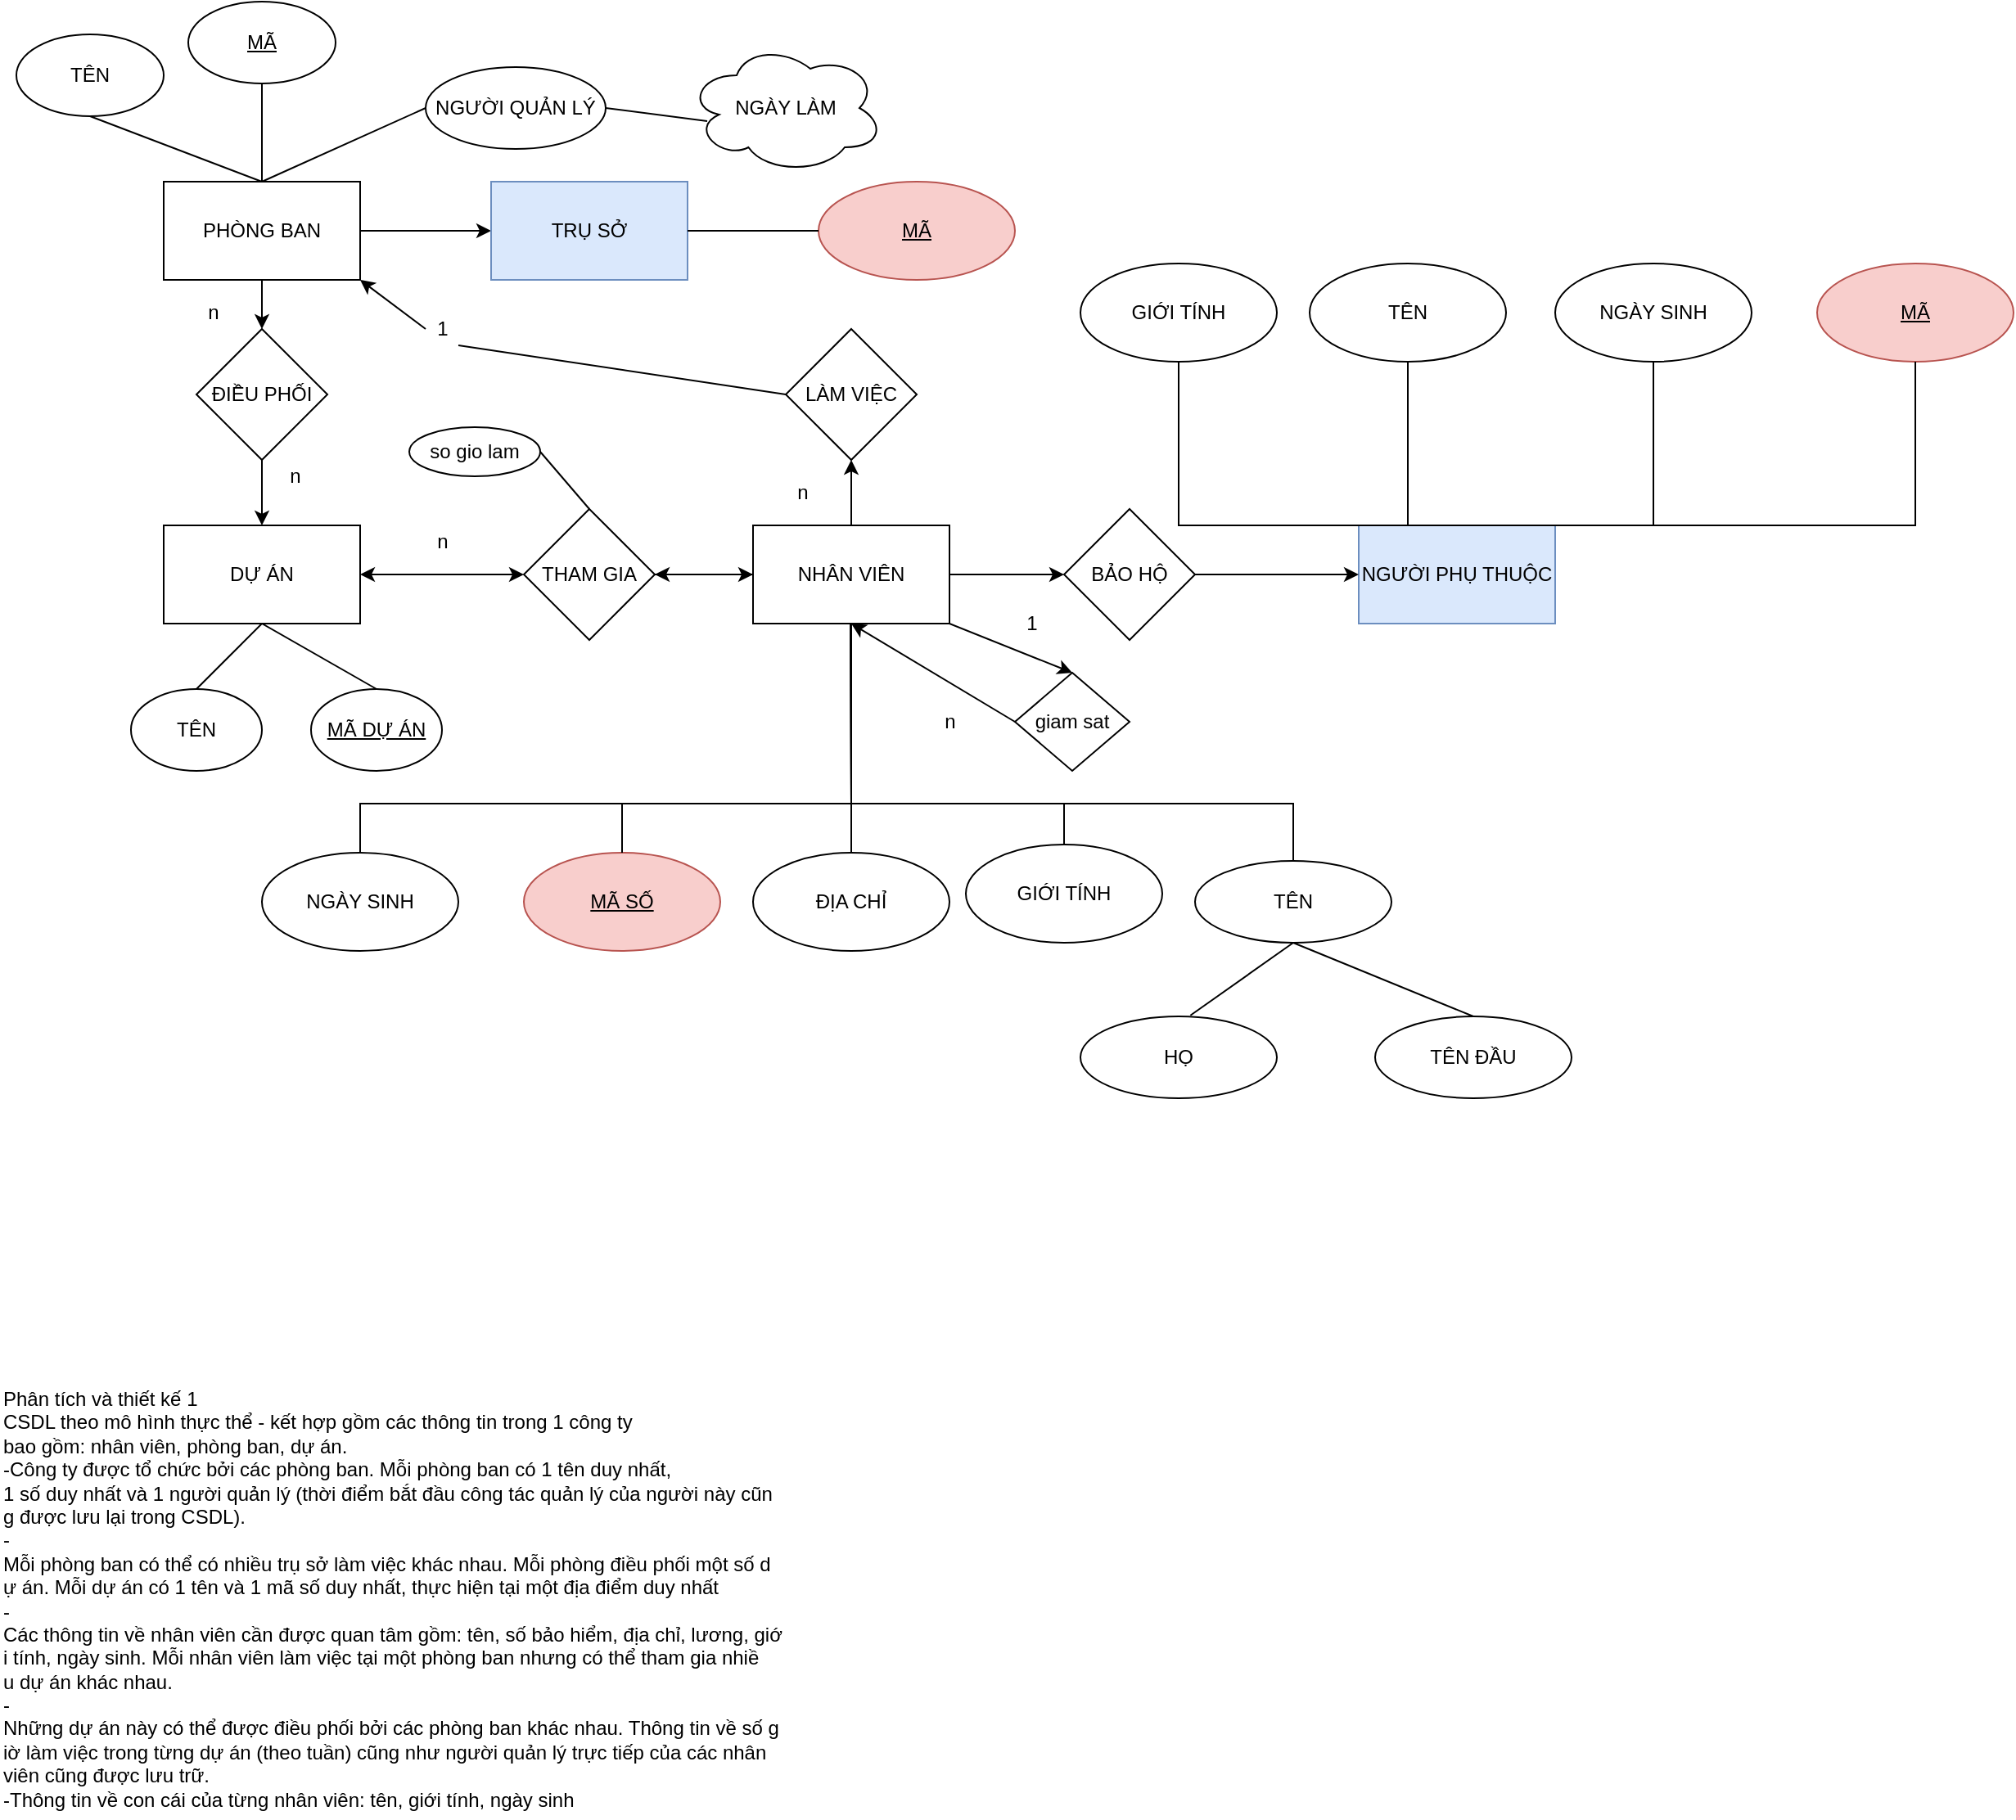 <mxfile version="15.9.1" type="onedrive"><diagram id="NdRIpTO4NjpYELoAcji5" name="Page-1"><mxGraphModel dx="2447" dy="878" grid="1" gridSize="10" guides="1" tooltips="1" connect="1" arrows="1" fold="1" page="1" pageScale="1" pageWidth="850" pageHeight="1100" math="0" shadow="0"><root><mxCell id="0"/><mxCell id="1" parent="0"/><mxCell id="KuZf1j7rD5ztoyktci3B-3" value="Phân tích và thiết kế 1 &#10;CSDL theo mô hình thực thể - kết hợp gồm các thông tin trong 1 công ty &#10;bao gồm: nhân viên, phòng ban, dự án.&#10;-Công ty được tổ chức bởi các phòng ban. Mỗi phòng ban có 1 tên duy nhất, &#10;1 số duy nhất và 1 người quản lý (thời điểm bắt đầu công tác quản lý của người này cũn&#10;g được lưu lại trong CSDL).&#10;-&#10;Mỗi phòng ban có thể có nhiều trụ sở làm việc khác nhau. Mỗi phòng điều phối một số d&#10;ự án. Mỗi dự án có 1 tên và 1 mã số duy nhất, thực hiện tại một địa điểm duy nhất&#10;-&#10;Các thông tin về nhân viên cần được quan tâm gồm: tên, số bảo hiểm, địa chỉ, lương, giớ&#10;i tính, ngày sinh. Mỗi nhân viên làm việc tại một phòng ban nhưng có thể tham gia nhiề&#10;u dự án khác nhau.&#10;-&#10;Những dự án này có thể được điều phối bởi các phòng ban khác nhau. Thông tin về số g&#10;iờ làm việc trong từng dự án (theo tuần) cũng như người quản lý trực tiếp của các nhân&#10;viên cũng được lưu trữ.&#10;-Thông tin về con cái của từng nhân viên: tên, giới tính, ngày sinh" style="text;whiteSpace=wrap;html=1;" parent="1" vertex="1"><mxGeometry x="-20" y="950" width="500" height="270" as="geometry"/></mxCell><mxCell id="KuZf1j7rD5ztoyktci3B-19" value="" style="edgeStyle=orthogonalEdgeStyle;rounded=0;orthogonalLoop=1;jettySize=auto;html=1;" parent="1" source="KuZf1j7rD5ztoyktci3B-7" target="KuZf1j7rD5ztoyktci3B-18" edge="1"><mxGeometry relative="1" as="geometry"/></mxCell><mxCell id="KuZf1j7rD5ztoyktci3B-81" value="" style="edgeStyle=orthogonalEdgeStyle;rounded=0;orthogonalLoop=1;jettySize=auto;html=1;" parent="1" source="KuZf1j7rD5ztoyktci3B-7" target="KuZf1j7rD5ztoyktci3B-80" edge="1"><mxGeometry relative="1" as="geometry"/></mxCell><mxCell id="KuZf1j7rD5ztoyktci3B-7" value="PHÒNG BAN" style="whiteSpace=wrap;html=1;rounded=0;" parent="1" vertex="1"><mxGeometry x="80" y="220" width="120" height="60" as="geometry"/></mxCell><mxCell id="KuZf1j7rD5ztoyktci3B-21" value="" style="edgeStyle=orthogonalEdgeStyle;rounded=0;orthogonalLoop=1;jettySize=auto;html=1;" parent="1" source="KuZf1j7rD5ztoyktci3B-18" target="KuZf1j7rD5ztoyktci3B-20" edge="1"><mxGeometry relative="1" as="geometry"/></mxCell><mxCell id="KuZf1j7rD5ztoyktci3B-18" value="ĐIỀU PHỐI" style="rhombus;whiteSpace=wrap;html=1;rounded=0;" parent="1" vertex="1"><mxGeometry x="100" y="310" width="80" height="80" as="geometry"/></mxCell><mxCell id="KuZf1j7rD5ztoyktci3B-20" value="DỰ ÁN" style="whiteSpace=wrap;html=1;rounded=0;" parent="1" vertex="1"><mxGeometry x="80" y="430" width="120" height="60" as="geometry"/></mxCell><mxCell id="KuZf1j7rD5ztoyktci3B-22" value="TÊN" style="ellipse;whiteSpace=wrap;html=1;rounded=0;" parent="1" vertex="1"><mxGeometry x="-10" y="130" width="90" height="50" as="geometry"/></mxCell><mxCell id="KuZf1j7rD5ztoyktci3B-26" value="&lt;u&gt;MÃ&lt;/u&gt;" style="ellipse;whiteSpace=wrap;html=1;rounded=0;" parent="1" vertex="1"><mxGeometry x="95" y="110" width="90" height="50" as="geometry"/></mxCell><mxCell id="KuZf1j7rD5ztoyktci3B-27" value="TÊN" style="ellipse;whiteSpace=wrap;html=1;rounded=0;" parent="1" vertex="1"><mxGeometry x="60" y="530" width="80" height="50" as="geometry"/></mxCell><mxCell id="KuZf1j7rD5ztoyktci3B-30" value="&lt;u&gt;MÃ DỰ ÁN&lt;/u&gt;" style="ellipse;whiteSpace=wrap;html=1;rounded=0;" parent="1" vertex="1"><mxGeometry x="170" y="530" width="80" height="50" as="geometry"/></mxCell><mxCell id="KuZf1j7rD5ztoyktci3B-49" value="" style="edgeStyle=orthogonalEdgeStyle;rounded=0;orthogonalLoop=1;jettySize=auto;html=1;" parent="1" source="KuZf1j7rD5ztoyktci3B-32" target="KuZf1j7rD5ztoyktci3B-48" edge="1"><mxGeometry relative="1" as="geometry"/></mxCell><mxCell id="KuZf1j7rD5ztoyktci3B-32" value="THAM GIA" style="rhombus;whiteSpace=wrap;html=1;rounded=0;" parent="1" vertex="1"><mxGeometry x="300" y="420" width="80" height="80" as="geometry"/></mxCell><mxCell id="KuZf1j7rD5ztoyktci3B-36" value="" style="endArrow=classic;startArrow=classic;html=1;rounded=0;exitX=1;exitY=0.5;exitDx=0;exitDy=0;entryX=0;entryY=0.5;entryDx=0;entryDy=0;" parent="1" source="KuZf1j7rD5ztoyktci3B-20" target="KuZf1j7rD5ztoyktci3B-32" edge="1"><mxGeometry width="50" height="50" relative="1" as="geometry"><mxPoint x="400" y="480" as="sourcePoint"/><mxPoint x="450" y="430" as="targetPoint"/></mxGeometry></mxCell><mxCell id="KuZf1j7rD5ztoyktci3B-37" value="" style="endArrow=classic;html=1;rounded=0;entryX=1;entryY=0.5;entryDx=0;entryDy=0;exitX=0;exitY=0.5;exitDx=0;exitDy=0;" parent="1" target="KuZf1j7rD5ztoyktci3B-32" edge="1"><mxGeometry width="50" height="50" relative="1" as="geometry"><mxPoint x="440" y="460" as="sourcePoint"/><mxPoint x="450" y="430" as="targetPoint"/></mxGeometry></mxCell><mxCell id="KuZf1j7rD5ztoyktci3B-38" value="n" style="text;html=1;align=center;verticalAlign=middle;resizable=0;points=[];autosize=1;strokeColor=none;fillColor=none;" parent="1" vertex="1"><mxGeometry x="150" y="390" width="20" height="20" as="geometry"/></mxCell><mxCell id="KuZf1j7rD5ztoyktci3B-39" value="n" style="text;html=1;align=center;verticalAlign=middle;resizable=0;points=[];autosize=1;strokeColor=none;fillColor=none;" parent="1" vertex="1"><mxGeometry x="240" y="430" width="20" height="20" as="geometry"/></mxCell><mxCell id="KuZf1j7rD5ztoyktci3B-46" value="NGƯỜI PHỤ THUỘC" style="whiteSpace=wrap;html=1;rounded=0;fillColor=#dae8fc;strokeColor=#6c8ebf;" parent="1" vertex="1"><mxGeometry x="810" y="430" width="120" height="60" as="geometry"/></mxCell><mxCell id="KuZf1j7rD5ztoyktci3B-84" value="" style="edgeStyle=orthogonalEdgeStyle;rounded=0;orthogonalLoop=1;jettySize=auto;html=1;" parent="1" source="KuZf1j7rD5ztoyktci3B-48" target="KuZf1j7rD5ztoyktci3B-83" edge="1"><mxGeometry relative="1" as="geometry"/></mxCell><mxCell id="zmVw5hxpLX3UmJDdkwB--31" value="" style="edgeStyle=orthogonalEdgeStyle;rounded=0;orthogonalLoop=1;jettySize=auto;html=1;" parent="1" source="KuZf1j7rD5ztoyktci3B-48" target="zmVw5hxpLX3UmJDdkwB--30" edge="1"><mxGeometry relative="1" as="geometry"/></mxCell><mxCell id="KuZf1j7rD5ztoyktci3B-48" value="NHÂN VIÊN" style="whiteSpace=wrap;html=1;rounded=0;" parent="1" vertex="1"><mxGeometry x="440" y="430" width="120" height="60" as="geometry"/></mxCell><mxCell id="KuZf1j7rD5ztoyktci3B-50" value="TÊN" style="ellipse;whiteSpace=wrap;html=1;rounded=0;" parent="1" vertex="1"><mxGeometry x="710" y="635" width="120" height="50" as="geometry"/></mxCell><mxCell id="KuZf1j7rD5ztoyktci3B-52" value="ĐỊA CHỈ" style="ellipse;whiteSpace=wrap;html=1;rounded=0;" parent="1" vertex="1"><mxGeometry x="440" y="630" width="120" height="60" as="geometry"/></mxCell><mxCell id="KuZf1j7rD5ztoyktci3B-54" value="GIỚI TÍNH" style="ellipse;whiteSpace=wrap;html=1;rounded=0;" parent="1" vertex="1"><mxGeometry x="570" y="625" width="120" height="60" as="geometry"/></mxCell><mxCell id="KuZf1j7rD5ztoyktci3B-59" value="NGÀY SINH" style="ellipse;whiteSpace=wrap;html=1;rounded=0;" parent="1" vertex="1"><mxGeometry x="140" y="630" width="120" height="60" as="geometry"/></mxCell><mxCell id="KuZf1j7rD5ztoyktci3B-61" value="HỌ" style="ellipse;whiteSpace=wrap;html=1;rounded=0;" parent="1" vertex="1"><mxGeometry x="640" y="730" width="120" height="50" as="geometry"/></mxCell><mxCell id="KuZf1j7rD5ztoyktci3B-63" value="TÊN ĐẦU" style="ellipse;whiteSpace=wrap;html=1;rounded=0;" parent="1" vertex="1"><mxGeometry x="820" y="730" width="120" height="50" as="geometry"/></mxCell><mxCell id="KuZf1j7rD5ztoyktci3B-67" value="NGƯỜI QUẢN LÝ" style="ellipse;whiteSpace=wrap;html=1;rounded=0;" parent="1" vertex="1"><mxGeometry x="240" y="150" width="110" height="50" as="geometry"/></mxCell><mxCell id="KuZf1j7rD5ztoyktci3B-69" value="TÊN" style="ellipse;whiteSpace=wrap;html=1;rounded=0;" parent="1" vertex="1"><mxGeometry x="780" y="270" width="120" height="60" as="geometry"/></mxCell><mxCell id="KuZf1j7rD5ztoyktci3B-71" value="&lt;u&gt;MÃ SỐ&lt;/u&gt;" style="ellipse;whiteSpace=wrap;html=1;rounded=0;fillColor=#f8cecc;strokeColor=#b85450;" parent="1" vertex="1"><mxGeometry x="300" y="630" width="120" height="60" as="geometry"/></mxCell><mxCell id="KuZf1j7rD5ztoyktci3B-73" value="GIỚI TÍNH" style="ellipse;whiteSpace=wrap;html=1;rounded=0;" parent="1" vertex="1"><mxGeometry x="640" y="270" width="120" height="60" as="geometry"/></mxCell><mxCell id="KuZf1j7rD5ztoyktci3B-75" value="NGÀY SINH" style="ellipse;whiteSpace=wrap;html=1;rounded=0;" parent="1" vertex="1"><mxGeometry x="930" y="270" width="120" height="60" as="geometry"/></mxCell><mxCell id="KuZf1j7rD5ztoyktci3B-77" value="" style="endArrow=none;html=1;rounded=0;exitX=0.5;exitY=0;exitDx=0;exitDy=0;entryX=0.5;entryY=1;entryDx=0;entryDy=0;" parent="1" source="KuZf1j7rD5ztoyktci3B-46" target="KuZf1j7rD5ztoyktci3B-69" edge="1"><mxGeometry width="50" height="50" relative="1" as="geometry"><mxPoint x="400" y="420" as="sourcePoint"/><mxPoint x="450" y="370" as="targetPoint"/><Array as="points"><mxPoint x="840" y="430"/></Array></mxGeometry></mxCell><mxCell id="KuZf1j7rD5ztoyktci3B-78" value="" style="endArrow=none;html=1;rounded=0;exitX=0.5;exitY=0;exitDx=0;exitDy=0;entryX=0.5;entryY=1;entryDx=0;entryDy=0;" parent="1" source="KuZf1j7rD5ztoyktci3B-46" target="KuZf1j7rD5ztoyktci3B-73" edge="1"><mxGeometry width="50" height="50" relative="1" as="geometry"><mxPoint x="710" y="440" as="sourcePoint"/><mxPoint x="570" y="410" as="targetPoint"/><Array as="points"><mxPoint x="700" y="430"/></Array></mxGeometry></mxCell><mxCell id="KuZf1j7rD5ztoyktci3B-79" value="" style="endArrow=none;html=1;rounded=0;entryX=0.5;entryY=1;entryDx=0;entryDy=0;" parent="1" target="KuZf1j7rD5ztoyktci3B-75" edge="1"><mxGeometry width="50" height="50" relative="1" as="geometry"><mxPoint x="700" y="430" as="sourcePoint"/><mxPoint x="700" y="410" as="targetPoint"/><Array as="points"><mxPoint x="990" y="430"/></Array></mxGeometry></mxCell><mxCell id="KuZf1j7rD5ztoyktci3B-80" value="TRỤ SỞ" style="whiteSpace=wrap;html=1;rounded=0;fillColor=#dae8fc;strokeColor=#6c8ebf;" parent="1" vertex="1"><mxGeometry x="280" y="220" width="120" height="60" as="geometry"/></mxCell><mxCell id="KuZf1j7rD5ztoyktci3B-83" value="LÀM VIỆC" style="rhombus;whiteSpace=wrap;html=1;rounded=0;" parent="1" vertex="1"><mxGeometry x="460" y="310" width="80" height="80" as="geometry"/></mxCell><mxCell id="KuZf1j7rD5ztoyktci3B-85" value="" style="endArrow=classic;html=1;rounded=0;exitX=0;exitY=0.5;exitDx=0;exitDy=0;entryX=1;entryY=1;entryDx=0;entryDy=0;startArrow=none;" parent="1" source="KuZf1j7rD5ztoyktci3B-86" target="KuZf1j7rD5ztoyktci3B-7" edge="1"><mxGeometry width="50" height="50" relative="1" as="geometry"><mxPoint x="400" y="430" as="sourcePoint"/><mxPoint x="450" y="380" as="targetPoint"/></mxGeometry></mxCell><mxCell id="zmVw5hxpLX3UmJDdkwB--3" value="NGÀY LÀM" style="ellipse;shape=cloud;whiteSpace=wrap;html=1;" parent="1" vertex="1"><mxGeometry x="400" y="135" width="120" height="80" as="geometry"/></mxCell><mxCell id="zmVw5hxpLX3UmJDdkwB--4" value="&lt;u&gt;MÃ&lt;/u&gt;" style="ellipse;whiteSpace=wrap;html=1;rounded=0;fillColor=#f8cecc;strokeColor=#b85450;" parent="1" vertex="1"><mxGeometry x="1090" y="270" width="120" height="60" as="geometry"/></mxCell><mxCell id="zmVw5hxpLX3UmJDdkwB--5" value="" style="endArrow=none;html=1;rounded=0;entryX=0.5;entryY=1;entryDx=0;entryDy=0;exitX=0.5;exitY=0;exitDx=0;exitDy=0;" parent="1" source="KuZf1j7rD5ztoyktci3B-46" target="zmVw5hxpLX3UmJDdkwB--4" edge="1"><mxGeometry width="50" height="50" relative="1" as="geometry"><mxPoint x="710" y="440" as="sourcePoint"/><mxPoint x="840" y="410" as="targetPoint"/><Array as="points"><mxPoint x="1150" y="430"/></Array></mxGeometry></mxCell><mxCell id="zmVw5hxpLX3UmJDdkwB--6" value="&lt;u&gt;MÃ&lt;/u&gt;" style="ellipse;whiteSpace=wrap;html=1;rounded=0;fillColor=#f8cecc;strokeColor=#b85450;" parent="1" vertex="1"><mxGeometry x="480" y="220" width="120" height="60" as="geometry"/></mxCell><mxCell id="zmVw5hxpLX3UmJDdkwB--8" value="" style="endArrow=none;html=1;rounded=0;entryX=0.5;entryY=1;entryDx=0;entryDy=0;exitX=0.5;exitY=0;exitDx=0;exitDy=0;" parent="1" source="KuZf1j7rD5ztoyktci3B-50" target="KuZf1j7rD5ztoyktci3B-48" edge="1"><mxGeometry width="50" height="50" relative="1" as="geometry"><mxPoint x="500" y="520" as="sourcePoint"/><mxPoint x="500" y="660" as="targetPoint"/><Array as="points"><mxPoint x="770" y="600"/><mxPoint x="500" y="600"/></Array></mxGeometry></mxCell><mxCell id="zmVw5hxpLX3UmJDdkwB--10" value="" style="endArrow=none;html=1;rounded=0;entryX=0.5;entryY=1;entryDx=0;entryDy=0;exitX=0.5;exitY=0;exitDx=0;exitDy=0;" parent="1" source="KuZf1j7rD5ztoyktci3B-54" edge="1"><mxGeometry width="50" height="50" relative="1" as="geometry"><mxPoint x="800" y="630" as="sourcePoint"/><mxPoint x="500" y="490" as="targetPoint"/><Array as="points"><mxPoint x="630" y="600"/><mxPoint x="500" y="600"/></Array></mxGeometry></mxCell><mxCell id="zmVw5hxpLX3UmJDdkwB--11" value="" style="endArrow=none;html=1;rounded=0;entryX=0.5;entryY=1;entryDx=0;entryDy=0;exitX=0.5;exitY=0;exitDx=0;exitDy=0;" parent="1" source="KuZf1j7rD5ztoyktci3B-52" edge="1"><mxGeometry width="50" height="50" relative="1" as="geometry"><mxPoint x="630" y="640" as="sourcePoint"/><mxPoint x="500" y="490" as="targetPoint"/><Array as="points"><mxPoint x="500" y="600"/></Array></mxGeometry></mxCell><mxCell id="zmVw5hxpLX3UmJDdkwB--12" value="" style="endArrow=none;html=1;rounded=0;entryX=0.5;entryY=1;entryDx=0;entryDy=0;exitX=0.5;exitY=0;exitDx=0;exitDy=0;" parent="1" source="KuZf1j7rD5ztoyktci3B-71" edge="1"><mxGeometry width="50" height="50" relative="1" as="geometry"><mxPoint x="370" y="620" as="sourcePoint"/><mxPoint x="499.5" y="490" as="targetPoint"/><Array as="points"><mxPoint x="360" y="600"/><mxPoint x="500" y="600"/></Array></mxGeometry></mxCell><mxCell id="zmVw5hxpLX3UmJDdkwB--14" value="" style="endArrow=none;html=1;rounded=0;entryX=0.5;entryY=1;entryDx=0;entryDy=0;exitX=0.5;exitY=0;exitDx=0;exitDy=0;" parent="1" source="KuZf1j7rD5ztoyktci3B-59" edge="1"><mxGeometry width="50" height="50" relative="1" as="geometry"><mxPoint x="360" y="630" as="sourcePoint"/><mxPoint x="499.5" y="490" as="targetPoint"/><Array as="points"><mxPoint x="200" y="600"/><mxPoint x="500" y="600"/></Array></mxGeometry></mxCell><mxCell id="zmVw5hxpLX3UmJDdkwB--15" value="" style="endArrow=none;html=1;rounded=0;entryX=0.5;entryY=1;entryDx=0;entryDy=0;exitX=0.56;exitY=-0.012;exitDx=0;exitDy=0;exitPerimeter=0;" parent="1" source="KuZf1j7rD5ztoyktci3B-61" target="KuZf1j7rD5ztoyktci3B-50" edge="1"><mxGeometry width="50" height="50" relative="1" as="geometry"><mxPoint x="450" y="610" as="sourcePoint"/><mxPoint x="500" y="560" as="targetPoint"/></mxGeometry></mxCell><mxCell id="zmVw5hxpLX3UmJDdkwB--16" value="" style="endArrow=none;html=1;rounded=0;entryX=0.5;entryY=1;entryDx=0;entryDy=0;exitX=0.5;exitY=0;exitDx=0;exitDy=0;" parent="1" source="KuZf1j7rD5ztoyktci3B-63" target="KuZf1j7rD5ztoyktci3B-50" edge="1"><mxGeometry width="50" height="50" relative="1" as="geometry"><mxPoint x="717.2" y="739.4" as="sourcePoint"/><mxPoint x="780" y="695" as="targetPoint"/></mxGeometry></mxCell><mxCell id="zmVw5hxpLX3UmJDdkwB--22" value="" style="endArrow=none;html=1;rounded=0;entryX=0;entryY=0.5;entryDx=0;entryDy=0;exitX=1;exitY=0.5;exitDx=0;exitDy=0;" parent="1" source="KuZf1j7rD5ztoyktci3B-80" target="zmVw5hxpLX3UmJDdkwB--6" edge="1"><mxGeometry width="50" height="50" relative="1" as="geometry"><mxPoint x="410" y="280" as="sourcePoint"/><mxPoint x="460" y="230" as="targetPoint"/></mxGeometry></mxCell><mxCell id="zmVw5hxpLX3UmJDdkwB--23" value="" style="endArrow=none;html=1;rounded=0;entryX=0.1;entryY=0.6;entryDx=0;entryDy=0;entryPerimeter=0;exitX=1;exitY=0.5;exitDx=0;exitDy=0;" parent="1" source="KuZf1j7rD5ztoyktci3B-67" target="zmVw5hxpLX3UmJDdkwB--3" edge="1"><mxGeometry width="50" height="50" relative="1" as="geometry"><mxPoint x="350" y="210" as="sourcePoint"/><mxPoint x="400" y="160" as="targetPoint"/></mxGeometry></mxCell><mxCell id="zmVw5hxpLX3UmJDdkwB--24" value="" style="endArrow=none;html=1;rounded=0;entryX=0.5;entryY=1;entryDx=0;entryDy=0;exitX=0.5;exitY=0;exitDx=0;exitDy=0;" parent="1" source="KuZf1j7rD5ztoyktci3B-27" target="KuZf1j7rD5ztoyktci3B-20" edge="1"><mxGeometry width="50" height="50" relative="1" as="geometry"><mxPoint x="90" y="510" as="sourcePoint"/><mxPoint x="170" y="510" as="targetPoint"/></mxGeometry></mxCell><mxCell id="zmVw5hxpLX3UmJDdkwB--26" value="" style="endArrow=none;html=1;rounded=0;entryX=0.5;entryY=1;entryDx=0;entryDy=0;exitX=0.5;exitY=0;exitDx=0;exitDy=0;" parent="1" source="KuZf1j7rD5ztoyktci3B-30" target="KuZf1j7rD5ztoyktci3B-20" edge="1"><mxGeometry width="50" height="50" relative="1" as="geometry"><mxPoint x="165" y="540" as="sourcePoint"/><mxPoint x="150" y="500" as="targetPoint"/></mxGeometry></mxCell><mxCell id="zmVw5hxpLX3UmJDdkwB--27" value="" style="endArrow=none;html=1;rounded=0;entryX=0.5;entryY=1;entryDx=0;entryDy=0;exitX=0.5;exitY=0;exitDx=0;exitDy=0;" parent="1" source="KuZf1j7rD5ztoyktci3B-7" target="KuZf1j7rD5ztoyktci3B-22" edge="1"><mxGeometry width="50" height="50" relative="1" as="geometry"><mxPoint x="100" y="220" as="sourcePoint"/><mxPoint x="150" y="170" as="targetPoint"/></mxGeometry></mxCell><mxCell id="zmVw5hxpLX3UmJDdkwB--28" value="" style="endArrow=none;html=1;rounded=0;entryX=0.5;entryY=1;entryDx=0;entryDy=0;" parent="1" target="KuZf1j7rD5ztoyktci3B-26" edge="1"><mxGeometry width="50" height="50" relative="1" as="geometry"><mxPoint x="140" y="220" as="sourcePoint"/><mxPoint x="45" y="190" as="targetPoint"/></mxGeometry></mxCell><mxCell id="zmVw5hxpLX3UmJDdkwB--29" value="" style="endArrow=none;html=1;rounded=0;entryX=0;entryY=0.5;entryDx=0;entryDy=0;" parent="1" target="KuZf1j7rD5ztoyktci3B-67" edge="1"><mxGeometry width="50" height="50" relative="1" as="geometry"><mxPoint x="140" y="220" as="sourcePoint"/><mxPoint x="150" y="170" as="targetPoint"/></mxGeometry></mxCell><mxCell id="zmVw5hxpLX3UmJDdkwB--30" value="BẢO HỘ" style="rhombus;whiteSpace=wrap;html=1;rounded=0;" parent="1" vertex="1"><mxGeometry x="630" y="420" width="80" height="80" as="geometry"/></mxCell><mxCell id="zmVw5hxpLX3UmJDdkwB--32" value="" style="edgeStyle=orthogonalEdgeStyle;rounded=0;orthogonalLoop=1;jettySize=auto;html=1;entryX=0;entryY=0.5;entryDx=0;entryDy=0;exitX=1;exitY=0.5;exitDx=0;exitDy=0;" parent="1" source="zmVw5hxpLX3UmJDdkwB--30" target="KuZf1j7rD5ztoyktci3B-46" edge="1"><mxGeometry relative="1" as="geometry"><mxPoint x="570" y="470" as="sourcePoint"/><mxPoint x="640" y="470" as="targetPoint"/><Array as="points"><mxPoint x="760" y="460"/><mxPoint x="760" y="460"/></Array></mxGeometry></mxCell><mxCell id="QjrDR95XEjo7lzxWxIJD-2" value="giam sat" style="rhombus;whiteSpace=wrap;html=1;" vertex="1" parent="1"><mxGeometry x="600" y="520" width="70" height="60" as="geometry"/></mxCell><mxCell id="QjrDR95XEjo7lzxWxIJD-3" value="" style="endArrow=classic;html=1;rounded=0;exitX=1;exitY=1;exitDx=0;exitDy=0;entryX=0.5;entryY=0;entryDx=0;entryDy=0;" edge="1" parent="1" source="KuZf1j7rD5ztoyktci3B-48" target="QjrDR95XEjo7lzxWxIJD-2"><mxGeometry width="50" height="50" relative="1" as="geometry"><mxPoint x="670" y="520" as="sourcePoint"/><mxPoint x="720" y="470" as="targetPoint"/></mxGeometry></mxCell><mxCell id="QjrDR95XEjo7lzxWxIJD-4" value="1" style="text;html=1;align=center;verticalAlign=middle;resizable=0;points=[];autosize=1;strokeColor=none;fillColor=none;" vertex="1" parent="1"><mxGeometry x="600" y="480" width="20" height="20" as="geometry"/></mxCell><mxCell id="QjrDR95XEjo7lzxWxIJD-5" value="" style="endArrow=classic;html=1;rounded=0;exitX=0;exitY=0.5;exitDx=0;exitDy=0;entryX=0.5;entryY=1;entryDx=0;entryDy=0;" edge="1" parent="1" source="QjrDR95XEjo7lzxWxIJD-2" target="KuZf1j7rD5ztoyktci3B-48"><mxGeometry width="50" height="50" relative="1" as="geometry"><mxPoint x="530" y="580" as="sourcePoint"/><mxPoint x="580" y="530" as="targetPoint"/></mxGeometry></mxCell><mxCell id="QjrDR95XEjo7lzxWxIJD-6" value="n" style="text;html=1;align=center;verticalAlign=middle;resizable=0;points=[];autosize=1;strokeColor=none;fillColor=none;" vertex="1" parent="1"><mxGeometry x="550" y="540" width="20" height="20" as="geometry"/></mxCell><mxCell id="KuZf1j7rD5ztoyktci3B-86" value="1" style="text;html=1;align=center;verticalAlign=middle;resizable=0;points=[];autosize=1;strokeColor=none;fillColor=none;" parent="1" vertex="1"><mxGeometry x="240" y="300" width="20" height="20" as="geometry"/></mxCell><mxCell id="QjrDR95XEjo7lzxWxIJD-7" value="" style="endArrow=none;html=1;rounded=0;exitX=0;exitY=0.5;exitDx=0;exitDy=0;entryX=1;entryY=1;entryDx=0;entryDy=0;" edge="1" parent="1" source="KuZf1j7rD5ztoyktci3B-83" target="KuZf1j7rD5ztoyktci3B-86"><mxGeometry width="50" height="50" relative="1" as="geometry"><mxPoint x="460" y="350" as="sourcePoint"/><mxPoint x="200" y="280" as="targetPoint"/></mxGeometry></mxCell><mxCell id="QjrDR95XEjo7lzxWxIJD-8" value="n" style="text;html=1;align=center;verticalAlign=middle;resizable=0;points=[];autosize=1;strokeColor=none;fillColor=none;" vertex="1" parent="1"><mxGeometry x="460" y="400" width="20" height="20" as="geometry"/></mxCell><mxCell id="QjrDR95XEjo7lzxWxIJD-10" value="so gio lam" style="ellipse;whiteSpace=wrap;html=1;" vertex="1" parent="1"><mxGeometry x="230" y="370" width="80" height="30" as="geometry"/></mxCell><mxCell id="QjrDR95XEjo7lzxWxIJD-11" value="" style="endArrow=none;html=1;rounded=0;exitX=0.5;exitY=0;exitDx=0;exitDy=0;entryX=1;entryY=0.5;entryDx=0;entryDy=0;" edge="1" parent="1" source="KuZf1j7rD5ztoyktci3B-32" target="QjrDR95XEjo7lzxWxIJD-10"><mxGeometry width="50" height="50" relative="1" as="geometry"><mxPoint x="300" y="440" as="sourcePoint"/><mxPoint x="350" y="390" as="targetPoint"/></mxGeometry></mxCell><mxCell id="QjrDR95XEjo7lzxWxIJD-12" value="n" style="text;html=1;align=center;verticalAlign=middle;resizable=0;points=[];autosize=1;strokeColor=none;fillColor=none;" vertex="1" parent="1"><mxGeometry x="100" y="290" width="20" height="20" as="geometry"/></mxCell></root></mxGraphModel></diagram></mxfile>